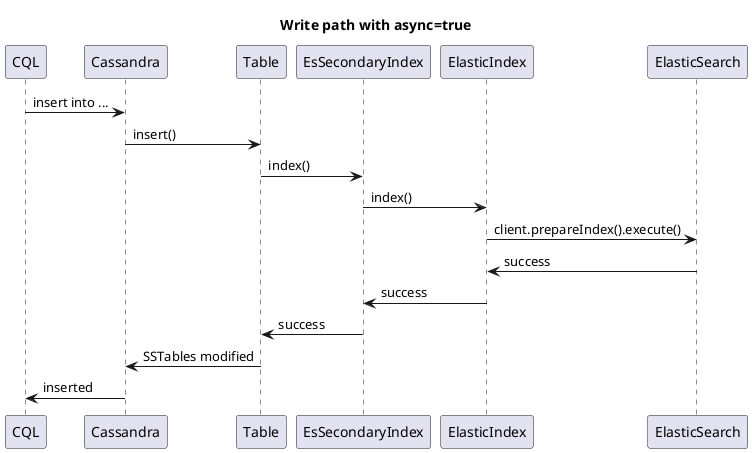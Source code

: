 @startuml

title Write path with async=true

CQL -> Cassandra: insert into ...
Cassandra -> Table: insert()
Table -> EsSecondaryIndex: index()

EsSecondaryIndex -> ElasticIndex: index()
ElasticIndex -> ElasticSearch: client.prepareIndex().execute()
ElasticSearch -> ElasticIndex: success
ElasticIndex -> EsSecondaryIndex: success
EsSecondaryIndex -> Table: success
Table -> Cassandra: SSTables modified
Cassandra -> CQL: inserted

@enduml
